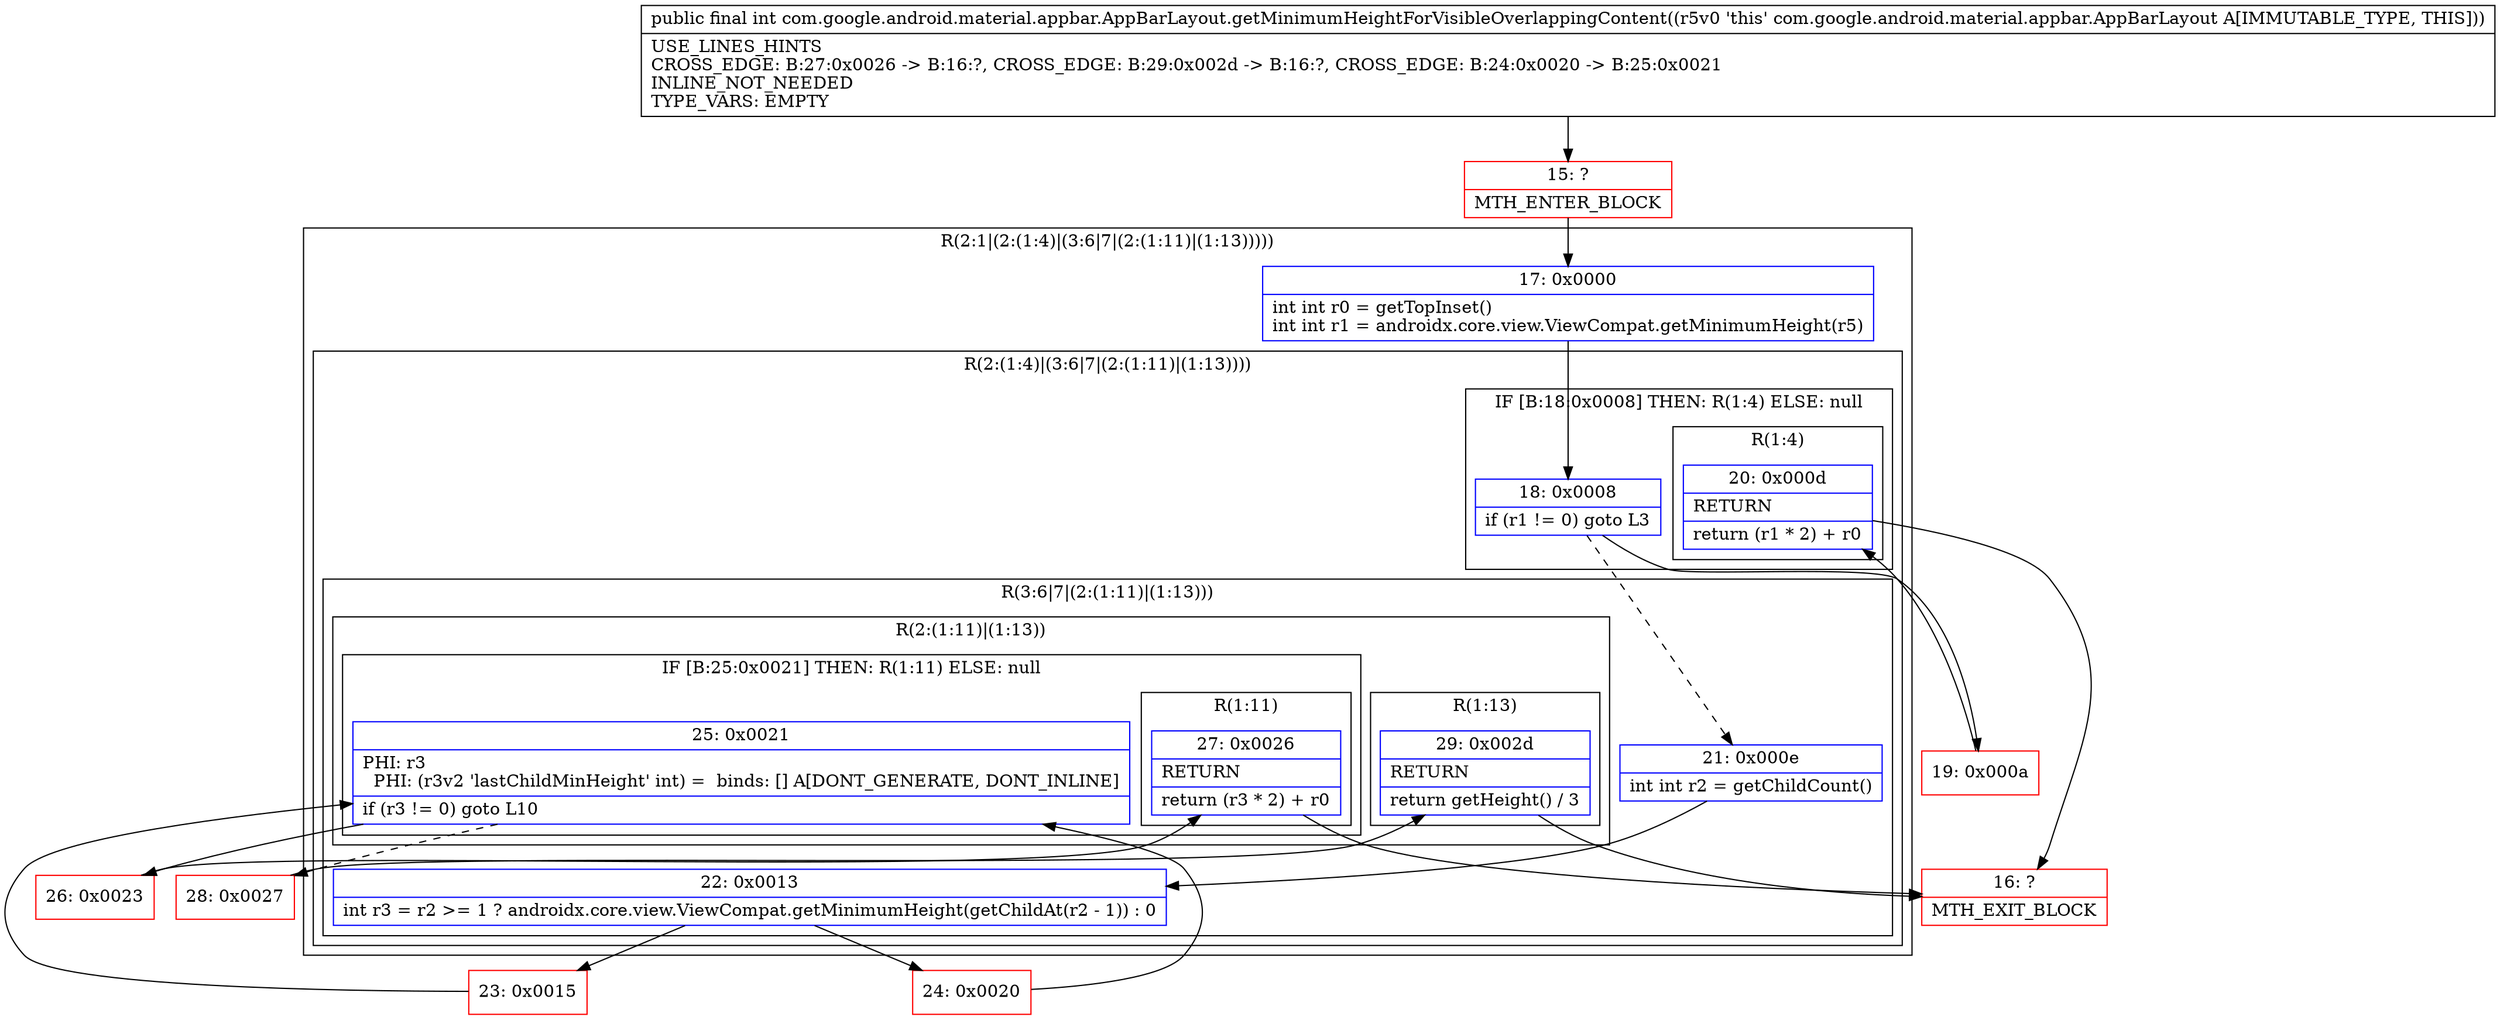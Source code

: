 digraph "CFG forcom.google.android.material.appbar.AppBarLayout.getMinimumHeightForVisibleOverlappingContent()I" {
subgraph cluster_Region_371451121 {
label = "R(2:1|(2:(1:4)|(3:6|7|(2:(1:11)|(1:13)))))";
node [shape=record,color=blue];
Node_17 [shape=record,label="{17\:\ 0x0000|int int r0 = getTopInset()\lint int r1 = androidx.core.view.ViewCompat.getMinimumHeight(r5)\l}"];
subgraph cluster_Region_153582504 {
label = "R(2:(1:4)|(3:6|7|(2:(1:11)|(1:13))))";
node [shape=record,color=blue];
subgraph cluster_IfRegion_1872892262 {
label = "IF [B:18:0x0008] THEN: R(1:4) ELSE: null";
node [shape=record,color=blue];
Node_18 [shape=record,label="{18\:\ 0x0008|if (r1 != 0) goto L3\l}"];
subgraph cluster_Region_2113168861 {
label = "R(1:4)";
node [shape=record,color=blue];
Node_20 [shape=record,label="{20\:\ 0x000d|RETURN\l|return (r1 * 2) + r0\l}"];
}
}
subgraph cluster_Region_1714381839 {
label = "R(3:6|7|(2:(1:11)|(1:13)))";
node [shape=record,color=blue];
Node_21 [shape=record,label="{21\:\ 0x000e|int int r2 = getChildCount()\l}"];
Node_22 [shape=record,label="{22\:\ 0x0013|int r3 = r2 \>= 1 ? androidx.core.view.ViewCompat.getMinimumHeight(getChildAt(r2 \- 1)) : 0\l}"];
subgraph cluster_Region_1964563373 {
label = "R(2:(1:11)|(1:13))";
node [shape=record,color=blue];
subgraph cluster_IfRegion_950747034 {
label = "IF [B:25:0x0021] THEN: R(1:11) ELSE: null";
node [shape=record,color=blue];
Node_25 [shape=record,label="{25\:\ 0x0021|PHI: r3 \l  PHI: (r3v2 'lastChildMinHeight' int) =  binds: [] A[DONT_GENERATE, DONT_INLINE]\l|if (r3 != 0) goto L10\l}"];
subgraph cluster_Region_2111787463 {
label = "R(1:11)";
node [shape=record,color=blue];
Node_27 [shape=record,label="{27\:\ 0x0026|RETURN\l|return (r3 * 2) + r0\l}"];
}
}
subgraph cluster_Region_1503828186 {
label = "R(1:13)";
node [shape=record,color=blue];
Node_29 [shape=record,label="{29\:\ 0x002d|RETURN\l|return getHeight() \/ 3\l}"];
}
}
}
}
}
Node_15 [shape=record,color=red,label="{15\:\ ?|MTH_ENTER_BLOCK\l}"];
Node_19 [shape=record,color=red,label="{19\:\ 0x000a}"];
Node_16 [shape=record,color=red,label="{16\:\ ?|MTH_EXIT_BLOCK\l}"];
Node_23 [shape=record,color=red,label="{23\:\ 0x0015}"];
Node_26 [shape=record,color=red,label="{26\:\ 0x0023}"];
Node_28 [shape=record,color=red,label="{28\:\ 0x0027}"];
Node_24 [shape=record,color=red,label="{24\:\ 0x0020}"];
MethodNode[shape=record,label="{public final int com.google.android.material.appbar.AppBarLayout.getMinimumHeightForVisibleOverlappingContent((r5v0 'this' com.google.android.material.appbar.AppBarLayout A[IMMUTABLE_TYPE, THIS]))  | USE_LINES_HINTS\lCROSS_EDGE: B:27:0x0026 \-\> B:16:?, CROSS_EDGE: B:29:0x002d \-\> B:16:?, CROSS_EDGE: B:24:0x0020 \-\> B:25:0x0021\lINLINE_NOT_NEEDED\lTYPE_VARS: EMPTY\l}"];
MethodNode -> Node_15;Node_17 -> Node_18;
Node_18 -> Node_19;
Node_18 -> Node_21[style=dashed];
Node_20 -> Node_16;
Node_21 -> Node_22;
Node_22 -> Node_23;
Node_22 -> Node_24;
Node_25 -> Node_26;
Node_25 -> Node_28[style=dashed];
Node_27 -> Node_16;
Node_29 -> Node_16;
Node_15 -> Node_17;
Node_19 -> Node_20;
Node_23 -> Node_25;
Node_26 -> Node_27;
Node_28 -> Node_29;
Node_24 -> Node_25;
}

